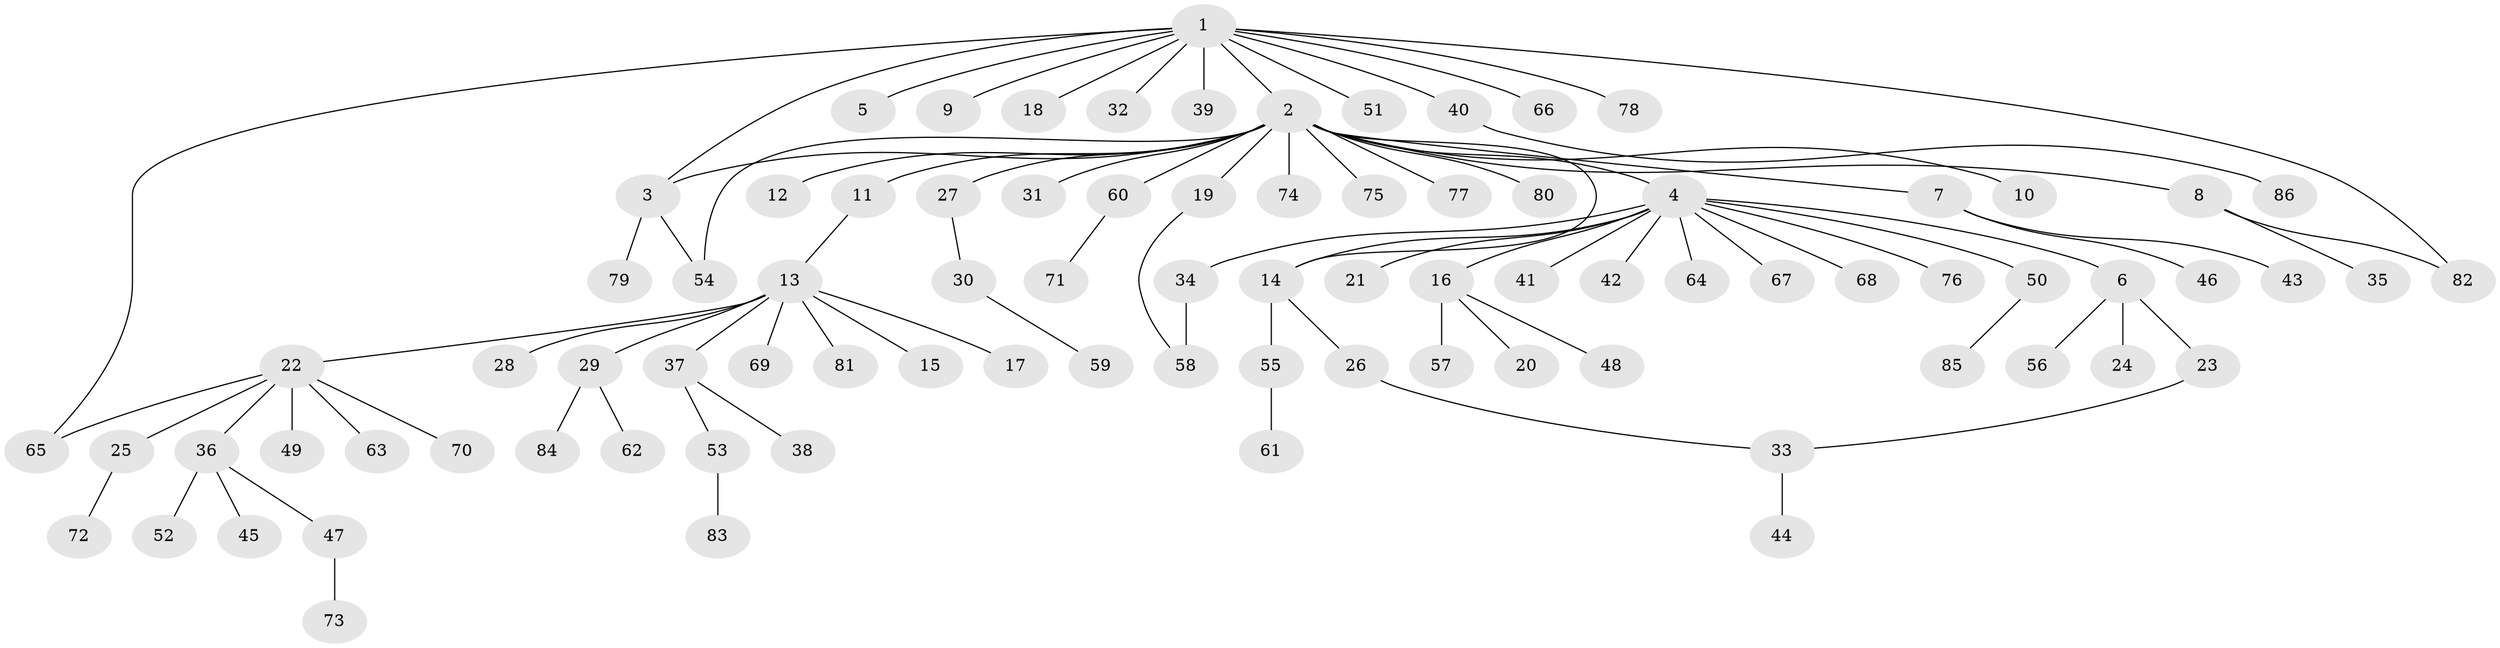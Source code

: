// Generated by graph-tools (version 1.1) at 2025/01/03/09/25 03:01:47]
// undirected, 86 vertices, 92 edges
graph export_dot {
graph [start="1"]
  node [color=gray90,style=filled];
  1;
  2;
  3;
  4;
  5;
  6;
  7;
  8;
  9;
  10;
  11;
  12;
  13;
  14;
  15;
  16;
  17;
  18;
  19;
  20;
  21;
  22;
  23;
  24;
  25;
  26;
  27;
  28;
  29;
  30;
  31;
  32;
  33;
  34;
  35;
  36;
  37;
  38;
  39;
  40;
  41;
  42;
  43;
  44;
  45;
  46;
  47;
  48;
  49;
  50;
  51;
  52;
  53;
  54;
  55;
  56;
  57;
  58;
  59;
  60;
  61;
  62;
  63;
  64;
  65;
  66;
  67;
  68;
  69;
  70;
  71;
  72;
  73;
  74;
  75;
  76;
  77;
  78;
  79;
  80;
  81;
  82;
  83;
  84;
  85;
  86;
  1 -- 2;
  1 -- 3;
  1 -- 5;
  1 -- 9;
  1 -- 18;
  1 -- 32;
  1 -- 39;
  1 -- 40;
  1 -- 51;
  1 -- 65;
  1 -- 66;
  1 -- 78;
  1 -- 82;
  2 -- 3;
  2 -- 4;
  2 -- 7;
  2 -- 8;
  2 -- 10;
  2 -- 11;
  2 -- 12;
  2 -- 14;
  2 -- 19;
  2 -- 27;
  2 -- 31;
  2 -- 54;
  2 -- 60;
  2 -- 74;
  2 -- 75;
  2 -- 77;
  2 -- 80;
  3 -- 54;
  3 -- 79;
  4 -- 6;
  4 -- 14;
  4 -- 16;
  4 -- 21;
  4 -- 34;
  4 -- 41;
  4 -- 42;
  4 -- 50;
  4 -- 64;
  4 -- 67;
  4 -- 68;
  4 -- 76;
  6 -- 23;
  6 -- 24;
  6 -- 56;
  7 -- 43;
  7 -- 46;
  8 -- 35;
  8 -- 82;
  11 -- 13;
  13 -- 15;
  13 -- 17;
  13 -- 22;
  13 -- 28;
  13 -- 29;
  13 -- 37;
  13 -- 69;
  13 -- 81;
  14 -- 26;
  14 -- 55;
  16 -- 20;
  16 -- 48;
  16 -- 57;
  19 -- 58;
  22 -- 25;
  22 -- 36;
  22 -- 49;
  22 -- 63;
  22 -- 65;
  22 -- 70;
  23 -- 33;
  25 -- 72;
  26 -- 33;
  27 -- 30;
  29 -- 62;
  29 -- 84;
  30 -- 59;
  33 -- 44;
  34 -- 58;
  36 -- 45;
  36 -- 47;
  36 -- 52;
  37 -- 38;
  37 -- 53;
  40 -- 86;
  47 -- 73;
  50 -- 85;
  53 -- 83;
  55 -- 61;
  60 -- 71;
}

